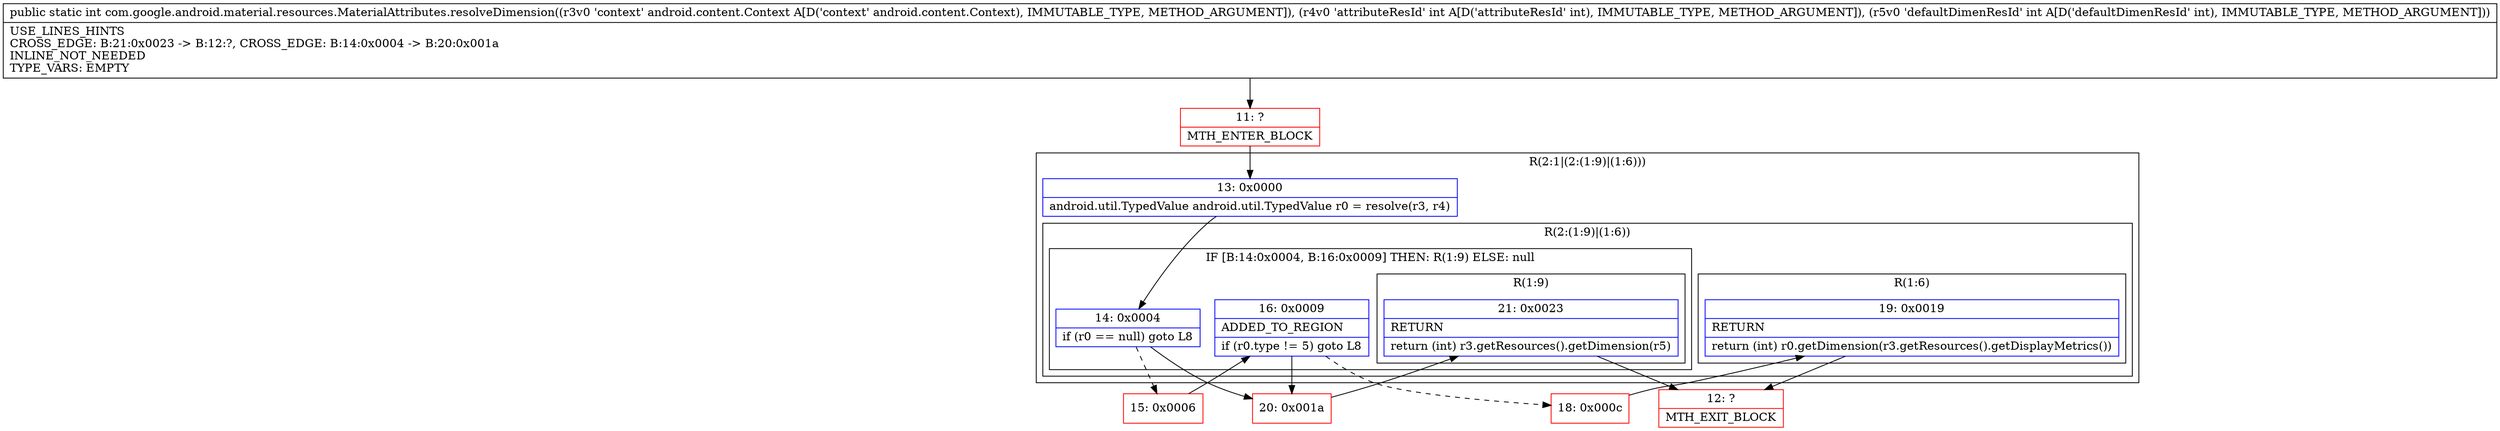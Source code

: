 digraph "CFG forcom.google.android.material.resources.MaterialAttributes.resolveDimension(Landroid\/content\/Context;II)I" {
subgraph cluster_Region_908602687 {
label = "R(2:1|(2:(1:9)|(1:6)))";
node [shape=record,color=blue];
Node_13 [shape=record,label="{13\:\ 0x0000|android.util.TypedValue android.util.TypedValue r0 = resolve(r3, r4)\l}"];
subgraph cluster_Region_1217548100 {
label = "R(2:(1:9)|(1:6))";
node [shape=record,color=blue];
subgraph cluster_IfRegion_1230469805 {
label = "IF [B:14:0x0004, B:16:0x0009] THEN: R(1:9) ELSE: null";
node [shape=record,color=blue];
Node_14 [shape=record,label="{14\:\ 0x0004|if (r0 == null) goto L8\l}"];
Node_16 [shape=record,label="{16\:\ 0x0009|ADDED_TO_REGION\l|if (r0.type != 5) goto L8\l}"];
subgraph cluster_Region_1241034542 {
label = "R(1:9)";
node [shape=record,color=blue];
Node_21 [shape=record,label="{21\:\ 0x0023|RETURN\l|return (int) r3.getResources().getDimension(r5)\l}"];
}
}
subgraph cluster_Region_15318433 {
label = "R(1:6)";
node [shape=record,color=blue];
Node_19 [shape=record,label="{19\:\ 0x0019|RETURN\l|return (int) r0.getDimension(r3.getResources().getDisplayMetrics())\l}"];
}
}
}
Node_11 [shape=record,color=red,label="{11\:\ ?|MTH_ENTER_BLOCK\l}"];
Node_15 [shape=record,color=red,label="{15\:\ 0x0006}"];
Node_18 [shape=record,color=red,label="{18\:\ 0x000c}"];
Node_12 [shape=record,color=red,label="{12\:\ ?|MTH_EXIT_BLOCK\l}"];
Node_20 [shape=record,color=red,label="{20\:\ 0x001a}"];
MethodNode[shape=record,label="{public static int com.google.android.material.resources.MaterialAttributes.resolveDimension((r3v0 'context' android.content.Context A[D('context' android.content.Context), IMMUTABLE_TYPE, METHOD_ARGUMENT]), (r4v0 'attributeResId' int A[D('attributeResId' int), IMMUTABLE_TYPE, METHOD_ARGUMENT]), (r5v0 'defaultDimenResId' int A[D('defaultDimenResId' int), IMMUTABLE_TYPE, METHOD_ARGUMENT]))  | USE_LINES_HINTS\lCROSS_EDGE: B:21:0x0023 \-\> B:12:?, CROSS_EDGE: B:14:0x0004 \-\> B:20:0x001a\lINLINE_NOT_NEEDED\lTYPE_VARS: EMPTY\l}"];
MethodNode -> Node_11;Node_13 -> Node_14;
Node_14 -> Node_15[style=dashed];
Node_14 -> Node_20;
Node_16 -> Node_18[style=dashed];
Node_16 -> Node_20;
Node_21 -> Node_12;
Node_19 -> Node_12;
Node_11 -> Node_13;
Node_15 -> Node_16;
Node_18 -> Node_19;
Node_20 -> Node_21;
}

